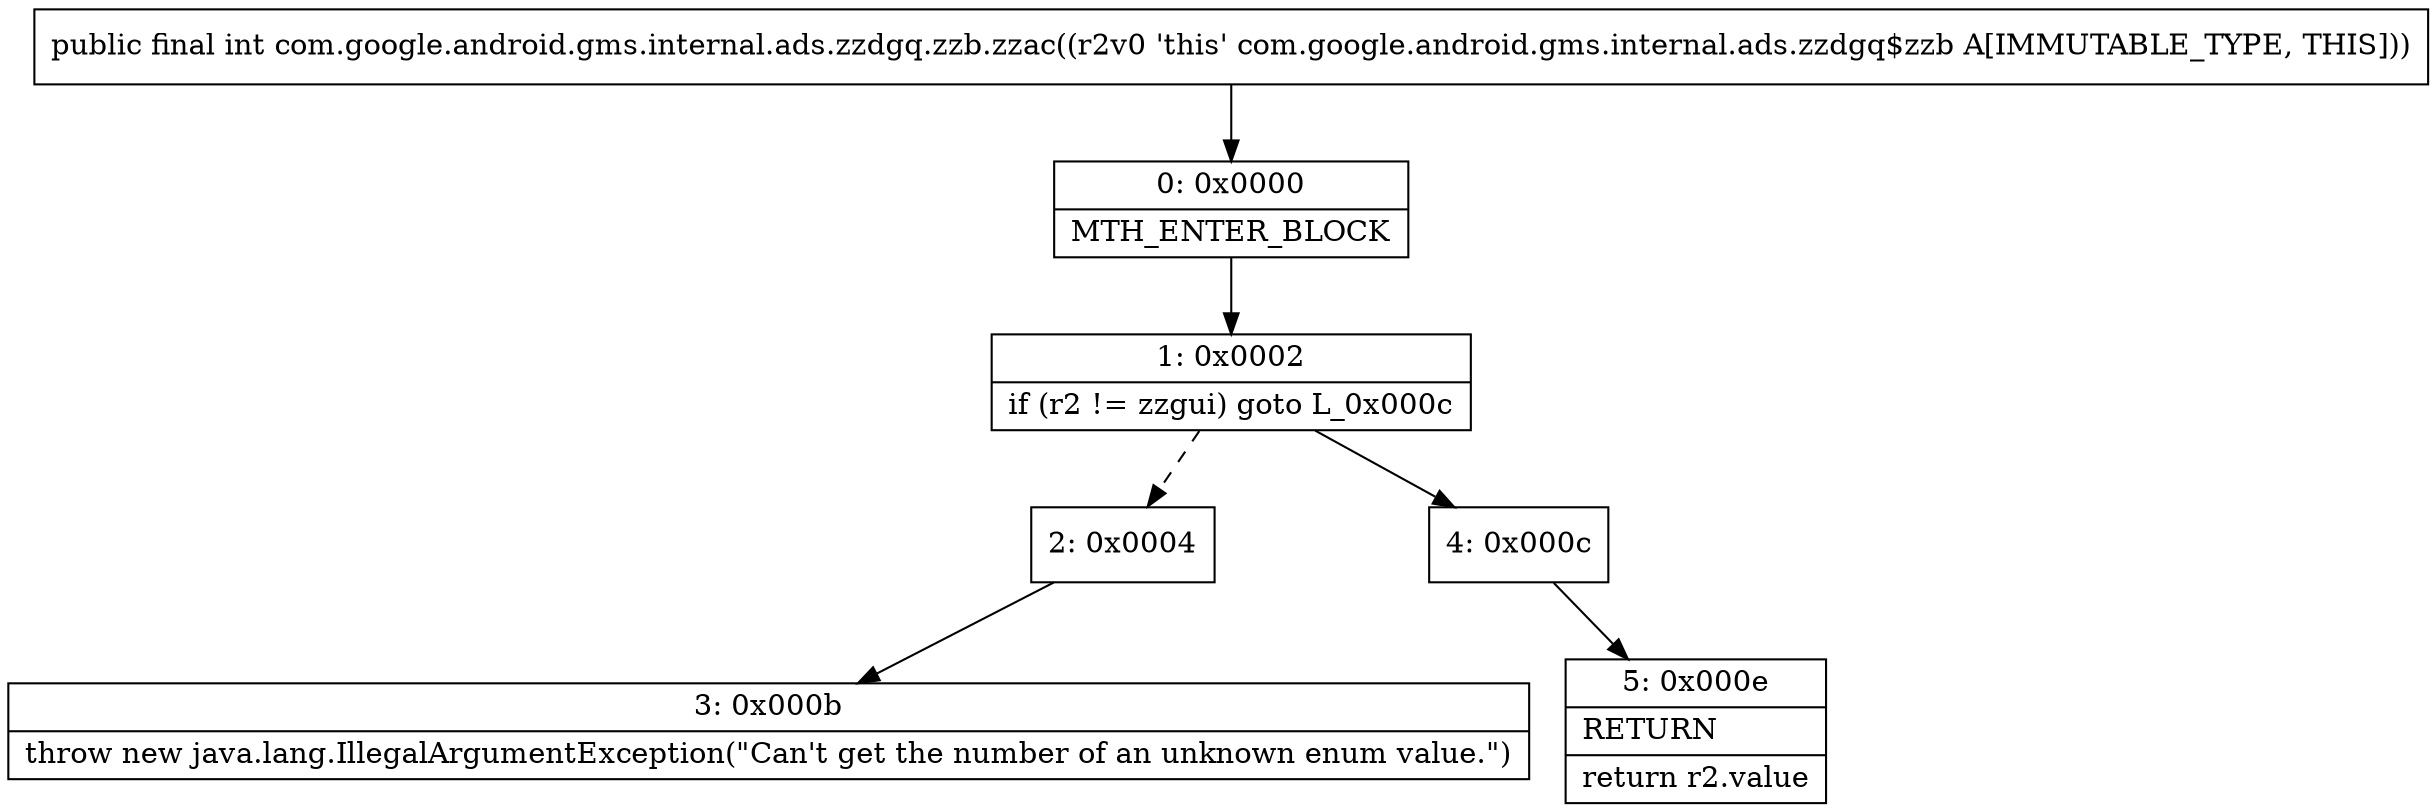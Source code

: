 digraph "CFG forcom.google.android.gms.internal.ads.zzdgq.zzb.zzac()I" {
Node_0 [shape=record,label="{0\:\ 0x0000|MTH_ENTER_BLOCK\l}"];
Node_1 [shape=record,label="{1\:\ 0x0002|if (r2 != zzgui) goto L_0x000c\l}"];
Node_2 [shape=record,label="{2\:\ 0x0004}"];
Node_3 [shape=record,label="{3\:\ 0x000b|throw new java.lang.IllegalArgumentException(\"Can't get the number of an unknown enum value.\")\l}"];
Node_4 [shape=record,label="{4\:\ 0x000c}"];
Node_5 [shape=record,label="{5\:\ 0x000e|RETURN\l|return r2.value\l}"];
MethodNode[shape=record,label="{public final int com.google.android.gms.internal.ads.zzdgq.zzb.zzac((r2v0 'this' com.google.android.gms.internal.ads.zzdgq$zzb A[IMMUTABLE_TYPE, THIS])) }"];
MethodNode -> Node_0;
Node_0 -> Node_1;
Node_1 -> Node_2[style=dashed];
Node_1 -> Node_4;
Node_2 -> Node_3;
Node_4 -> Node_5;
}

